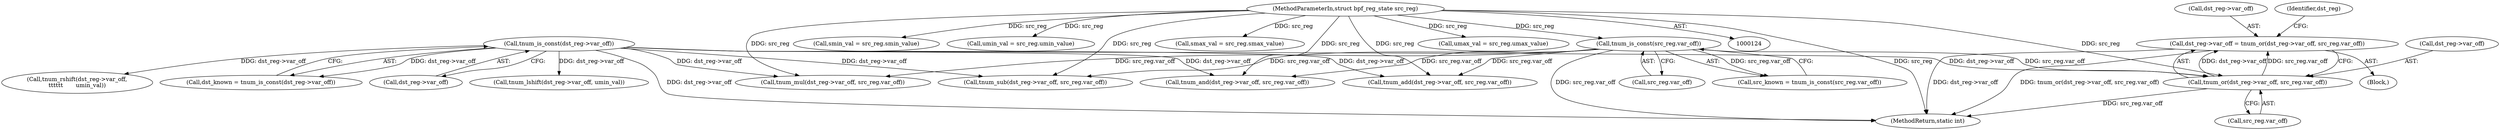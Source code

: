 digraph "0_linux_0c17d1d2c61936401f4702e1846e2c19b200f958@pointer" {
"1000559" [label="(Call,dst_reg->var_off = tnum_or(dst_reg->var_off, src_reg.var_off))"];
"1000563" [label="(Call,tnum_or(dst_reg->var_off, src_reg.var_off))"];
"1000191" [label="(Call,tnum_is_const(dst_reg->var_off))"];
"1000185" [label="(Call,tnum_is_const(src_reg.var_off))"];
"1000128" [label="(MethodParameterIn,struct bpf_reg_state src_reg)"];
"1000367" [label="(Call,tnum_mul(dst_reg->var_off, src_reg.var_off))"];
"1000572" [label="(Identifier,dst_reg)"];
"1000183" [label="(Call,src_known = tnum_is_const(src_reg.var_off))"];
"1000731" [label="(Call,tnum_rshift(dst_reg->var_off,\n\t\t\t\t\t\t       umin_val))"];
"1000567" [label="(Call,src_reg.var_off)"];
"1000163" [label="(Call,smin_val = src_reg.smin_value)"];
"1000559" [label="(Call,dst_reg->var_off = tnum_or(dst_reg->var_off, src_reg.var_off))"];
"1000563" [label="(Call,tnum_or(dst_reg->var_off, src_reg.var_off))"];
"1000173" [label="(Call,umin_val = src_reg.umin_value)"];
"1000189" [label="(Call,dst_known = tnum_is_const(dst_reg->var_off))"];
"1000564" [label="(Call,dst_reg->var_off)"];
"1000186" [label="(Call,src_reg.var_off)"];
"1000185" [label="(Call,tnum_is_const(src_reg.var_off))"];
"1000771" [label="(MethodReturn,static int)"];
"1000168" [label="(Call,smax_val = src_reg.smax_value)"];
"1000354" [label="(Call,tnum_sub(dst_reg->var_off, src_reg.var_off))"];
"1000128" [label="(MethodParameterIn,struct bpf_reg_state src_reg)"];
"1000474" [label="(Call,tnum_and(dst_reg->var_off, src_reg.var_off))"];
"1000560" [label="(Call,dst_reg->var_off)"];
"1000191" [label="(Call,tnum_is_const(dst_reg->var_off))"];
"1000192" [label="(Call,dst_reg->var_off)"];
"1000178" [label="(Call,umax_val = src_reg.umax_value)"];
"1000197" [label="(Block,)"];
"1000686" [label="(Call,tnum_lshift(dst_reg->var_off, umin_val))"];
"1000277" [label="(Call,tnum_add(dst_reg->var_off, src_reg.var_off))"];
"1000559" -> "1000197"  [label="AST: "];
"1000559" -> "1000563"  [label="CFG: "];
"1000560" -> "1000559"  [label="AST: "];
"1000563" -> "1000559"  [label="AST: "];
"1000572" -> "1000559"  [label="CFG: "];
"1000559" -> "1000771"  [label="DDG: dst_reg->var_off"];
"1000559" -> "1000771"  [label="DDG: tnum_or(dst_reg->var_off, src_reg.var_off)"];
"1000563" -> "1000559"  [label="DDG: dst_reg->var_off"];
"1000563" -> "1000559"  [label="DDG: src_reg.var_off"];
"1000563" -> "1000567"  [label="CFG: "];
"1000564" -> "1000563"  [label="AST: "];
"1000567" -> "1000563"  [label="AST: "];
"1000563" -> "1000771"  [label="DDG: src_reg.var_off"];
"1000191" -> "1000563"  [label="DDG: dst_reg->var_off"];
"1000185" -> "1000563"  [label="DDG: src_reg.var_off"];
"1000128" -> "1000563"  [label="DDG: src_reg"];
"1000191" -> "1000189"  [label="AST: "];
"1000191" -> "1000192"  [label="CFG: "];
"1000192" -> "1000191"  [label="AST: "];
"1000189" -> "1000191"  [label="CFG: "];
"1000191" -> "1000771"  [label="DDG: dst_reg->var_off"];
"1000191" -> "1000189"  [label="DDG: dst_reg->var_off"];
"1000191" -> "1000277"  [label="DDG: dst_reg->var_off"];
"1000191" -> "1000354"  [label="DDG: dst_reg->var_off"];
"1000191" -> "1000367"  [label="DDG: dst_reg->var_off"];
"1000191" -> "1000474"  [label="DDG: dst_reg->var_off"];
"1000191" -> "1000686"  [label="DDG: dst_reg->var_off"];
"1000191" -> "1000731"  [label="DDG: dst_reg->var_off"];
"1000185" -> "1000183"  [label="AST: "];
"1000185" -> "1000186"  [label="CFG: "];
"1000186" -> "1000185"  [label="AST: "];
"1000183" -> "1000185"  [label="CFG: "];
"1000185" -> "1000771"  [label="DDG: src_reg.var_off"];
"1000185" -> "1000183"  [label="DDG: src_reg.var_off"];
"1000128" -> "1000185"  [label="DDG: src_reg"];
"1000185" -> "1000277"  [label="DDG: src_reg.var_off"];
"1000185" -> "1000354"  [label="DDG: src_reg.var_off"];
"1000185" -> "1000367"  [label="DDG: src_reg.var_off"];
"1000185" -> "1000474"  [label="DDG: src_reg.var_off"];
"1000128" -> "1000124"  [label="AST: "];
"1000128" -> "1000771"  [label="DDG: src_reg"];
"1000128" -> "1000163"  [label="DDG: src_reg"];
"1000128" -> "1000168"  [label="DDG: src_reg"];
"1000128" -> "1000173"  [label="DDG: src_reg"];
"1000128" -> "1000178"  [label="DDG: src_reg"];
"1000128" -> "1000277"  [label="DDG: src_reg"];
"1000128" -> "1000354"  [label="DDG: src_reg"];
"1000128" -> "1000367"  [label="DDG: src_reg"];
"1000128" -> "1000474"  [label="DDG: src_reg"];
}

